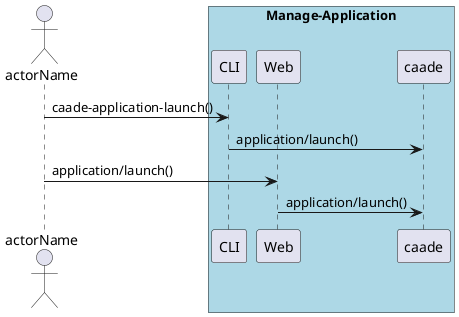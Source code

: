 @startuml
Actor "actorName" as A

box "Manage-Application" #lightblue
participant CLI as CLI
participant Web as Web
participant "caade" as S
A -> CLI : caade-application-launch()
CLI -> S : application/launch()
A -> Web : application/launch()
Web -> S : application/launch()
end box

@enduml
